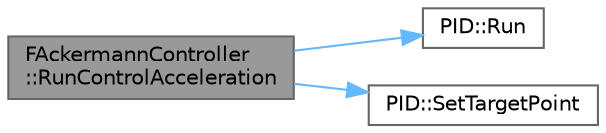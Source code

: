 digraph "FAckermannController::RunControlAcceleration"
{
 // INTERACTIVE_SVG=YES
 // LATEX_PDF_SIZE
  bgcolor="transparent";
  edge [fontname=Helvetica,fontsize=10,labelfontname=Helvetica,labelfontsize=10];
  node [fontname=Helvetica,fontsize=10,shape=box,height=0.2,width=0.4];
  rankdir="LR";
  Node1 [id="Node000001",label="FAckermannController\l::RunControlAcceleration",height=0.2,width=0.4,color="gray40", fillcolor="grey60", style="filled", fontcolor="black",tooltip=" "];
  Node1 -> Node2 [id="edge1_Node000001_Node000002",color="steelblue1",style="solid",tooltip=" "];
  Node2 [id="Node000002",label="PID::Run",height=0.2,width=0.4,color="grey40", fillcolor="white", style="filled",URL="$d8/da9/classPID.html#af6256fb4ab458508e5cf647cce699e00",tooltip=" "];
  Node1 -> Node3 [id="edge2_Node000001_Node000003",color="steelblue1",style="solid",tooltip=" "];
  Node3 [id="Node000003",label="PID::SetTargetPoint",height=0.2,width=0.4,color="grey40", fillcolor="white", style="filled",URL="$d8/da9/classPID.html#abea9156ba28794984e3145dcf02f976a",tooltip=" "];
}
